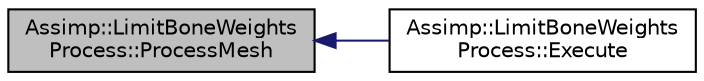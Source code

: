 digraph "Assimp::LimitBoneWeightsProcess::ProcessMesh"
{
  edge [fontname="Helvetica",fontsize="10",labelfontname="Helvetica",labelfontsize="10"];
  node [fontname="Helvetica",fontsize="10",shape=record];
  rankdir="LR";
  Node1 [label="Assimp::LimitBoneWeights\lProcess::ProcessMesh",height=0.2,width=0.4,color="black", fillcolor="grey75", style="filled", fontcolor="black"];
  Node1 -> Node2 [dir="back",color="midnightblue",fontsize="10",style="solid"];
  Node2 [label="Assimp::LimitBoneWeights\lProcess::Execute",height=0.2,width=0.4,color="black", fillcolor="white", style="filled",URL="$class_assimp_1_1_limit_bone_weights_process.html#a9d959d9d9626bef3046ce69a517db0c3"];
}
